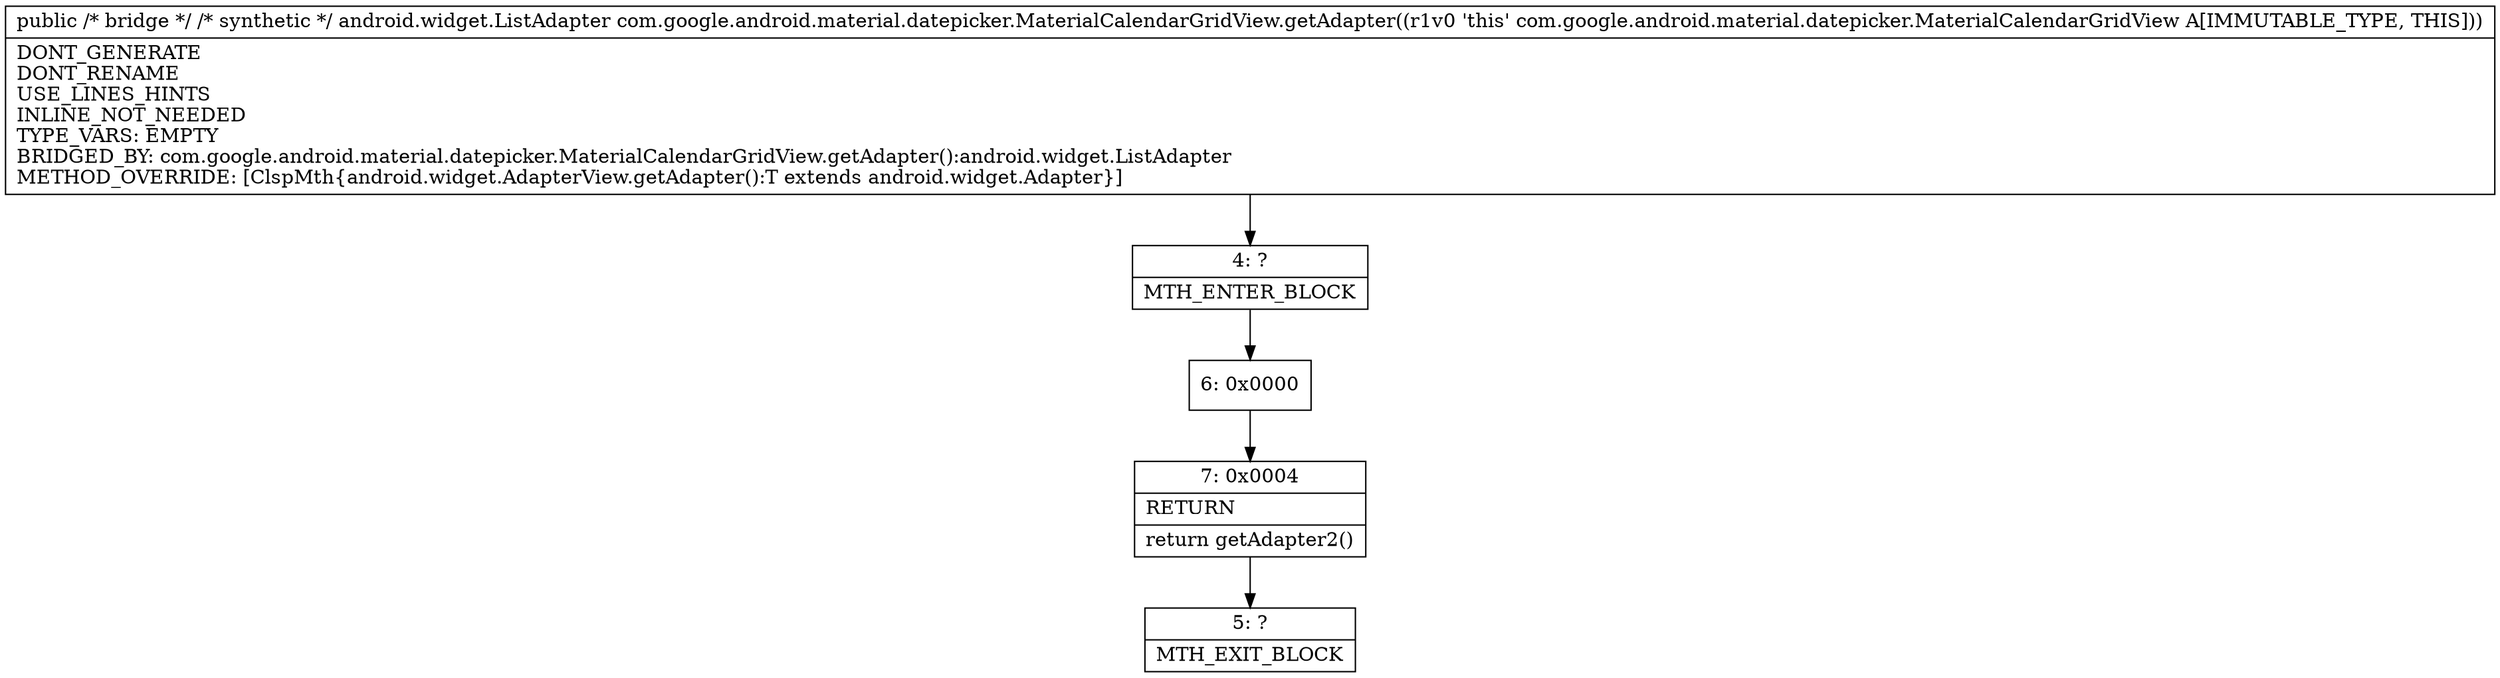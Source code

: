 digraph "CFG forcom.google.android.material.datepicker.MaterialCalendarGridView.getAdapter()Landroid\/widget\/Adapter;" {
Node_4 [shape=record,label="{4\:\ ?|MTH_ENTER_BLOCK\l}"];
Node_6 [shape=record,label="{6\:\ 0x0000}"];
Node_7 [shape=record,label="{7\:\ 0x0004|RETURN\l|return getAdapter2()\l}"];
Node_5 [shape=record,label="{5\:\ ?|MTH_EXIT_BLOCK\l}"];
MethodNode[shape=record,label="{public \/* bridge *\/ \/* synthetic *\/ android.widget.ListAdapter com.google.android.material.datepicker.MaterialCalendarGridView.getAdapter((r1v0 'this' com.google.android.material.datepicker.MaterialCalendarGridView A[IMMUTABLE_TYPE, THIS]))  | DONT_GENERATE\lDONT_RENAME\lUSE_LINES_HINTS\lINLINE_NOT_NEEDED\lTYPE_VARS: EMPTY\lBRIDGED_BY: com.google.android.material.datepicker.MaterialCalendarGridView.getAdapter():android.widget.ListAdapter\lMETHOD_OVERRIDE: [ClspMth\{android.widget.AdapterView.getAdapter():T extends android.widget.Adapter\}]\l}"];
MethodNode -> Node_4;Node_4 -> Node_6;
Node_6 -> Node_7;
Node_7 -> Node_5;
}

